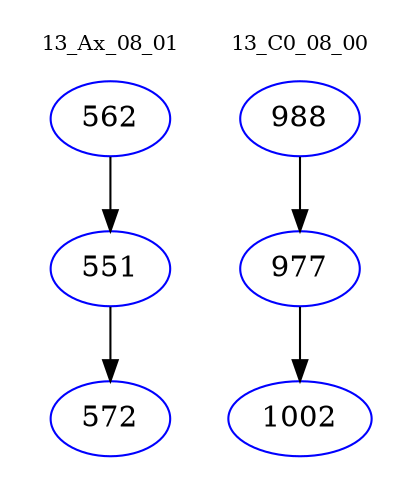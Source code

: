 digraph{
subgraph cluster_0 {
color = white
label = "13_Ax_08_01";
fontsize=10;
T0_562 [label="562", color="blue"]
T0_562 -> T0_551 [color="black"]
T0_551 [label="551", color="blue"]
T0_551 -> T0_572 [color="black"]
T0_572 [label="572", color="blue"]
}
subgraph cluster_1 {
color = white
label = "13_C0_08_00";
fontsize=10;
T1_988 [label="988", color="blue"]
T1_988 -> T1_977 [color="black"]
T1_977 [label="977", color="blue"]
T1_977 -> T1_1002 [color="black"]
T1_1002 [label="1002", color="blue"]
}
}
